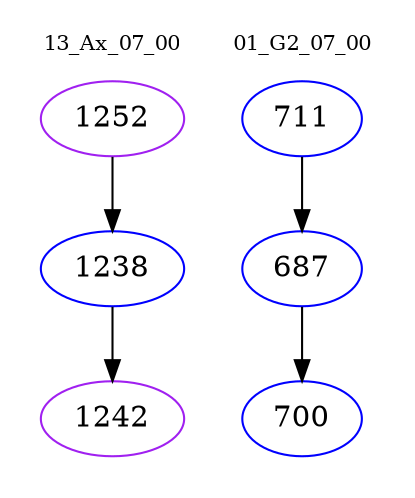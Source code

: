 digraph{
subgraph cluster_0 {
color = white
label = "13_Ax_07_00";
fontsize=10;
T0_1252 [label="1252", color="purple"]
T0_1252 -> T0_1238 [color="black"]
T0_1238 [label="1238", color="blue"]
T0_1238 -> T0_1242 [color="black"]
T0_1242 [label="1242", color="purple"]
}
subgraph cluster_1 {
color = white
label = "01_G2_07_00";
fontsize=10;
T1_711 [label="711", color="blue"]
T1_711 -> T1_687 [color="black"]
T1_687 [label="687", color="blue"]
T1_687 -> T1_700 [color="black"]
T1_700 [label="700", color="blue"]
}
}
